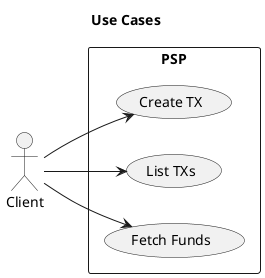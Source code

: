 @startuml Use Cases
title Use Cases
left to right direction
actor "Client" as client
rectangle PSP {
  usecase "Create TX" as UC1
  usecase "List TXs" as UC2
  usecase "Fetch Funds" as UC3
}
client --> UC1
client --> UC2
client --> UC3
@enduml
